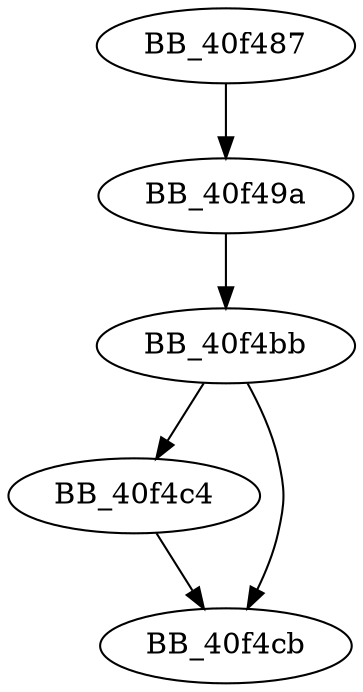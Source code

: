 DiGraph ___crtLCMapStringA{
BB_40f487->BB_40f49a
BB_40f49a->BB_40f4bb
BB_40f4bb->BB_40f4c4
BB_40f4bb->BB_40f4cb
BB_40f4c4->BB_40f4cb
}
